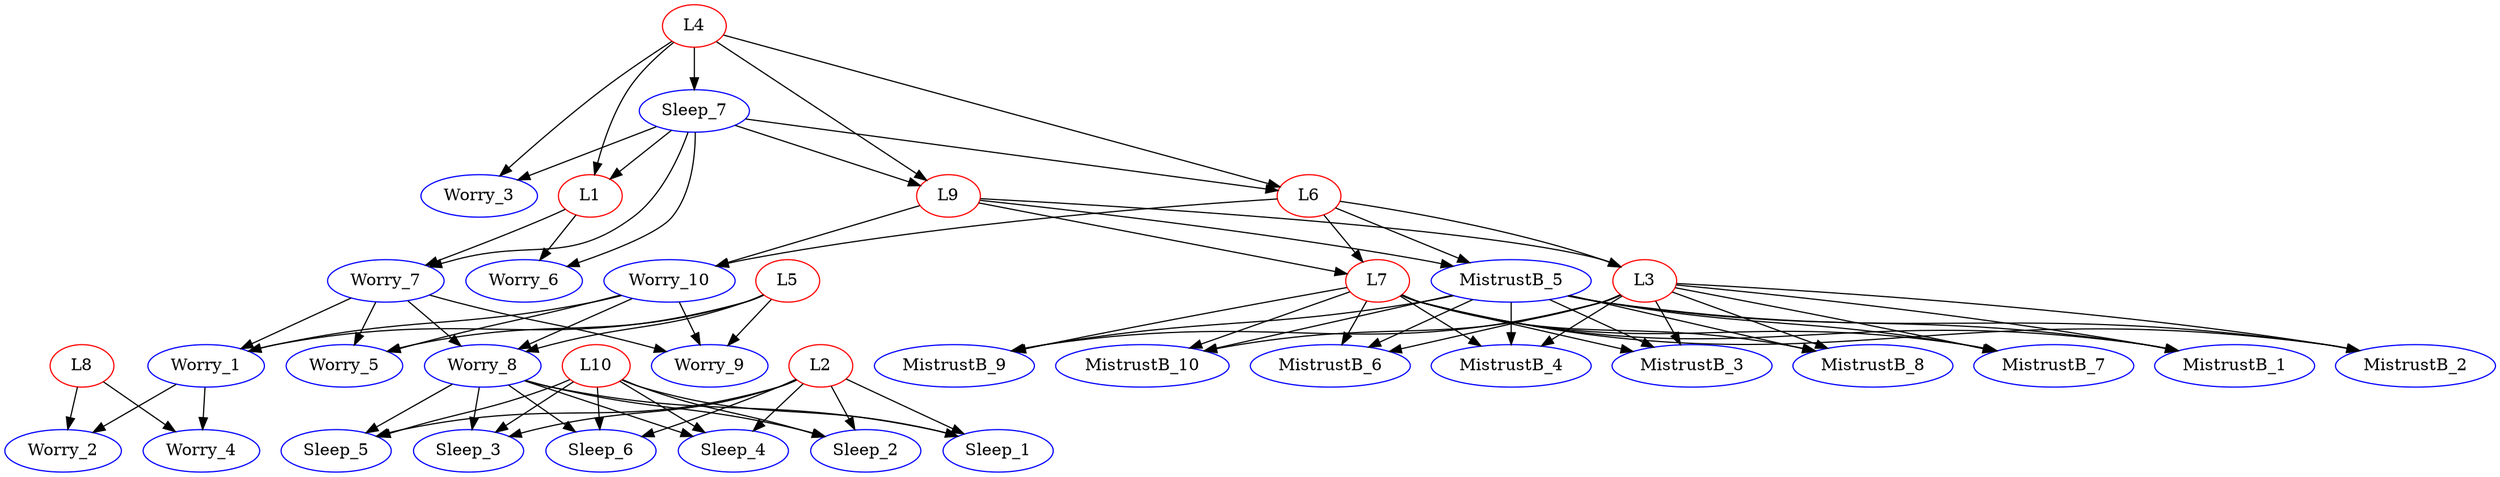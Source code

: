 digraph {
Worry_2 [color = blue]; Sleep_5 [color = blue]; L7 [color = red]; Sleep_3 [color = blue]; L8 [color = red]; MistrustB_5 [color = blue]; Worry_3 [color = blue]; L5 [color = red]; MistrustB_9 [color = blue]; MistrustB_10 [color = blue]; Worry_1 [color = blue]; L9 [color = red]; MistrustB_6 [color = blue]; Worry_4 [color = blue]; MistrustB_4 [color = blue]; MistrustB_3 [color = blue]; Worry_5 [color = blue]; Worry_8 [color = blue]; Worry_9 [color = blue]; L6 [color = red]; L3 [color = red]; L10 [color = red]; Worry_10 [color = blue]; MistrustB_8 [color = blue]; L2 [color = red]; MistrustB_7 [color = blue]; Worry_6 [color = blue]; Sleep_6 [color = blue]; MistrustB_1 [color = blue]; L4 [color = red]; Sleep_4 [color = blue]; Worry_7 [color = blue]; Sleep_2 [color = blue]; Sleep_1 [color = blue]; L1 [color = red]; Sleep_7 [color = blue]; MistrustB_2 [color = blue]; 
subgraph Undirected {
edge [dir=none, color=black]
}

subgraph Directed {
edge [color=black]
L7 -> MistrustB_6
L2 -> Sleep_3
L3 -> MistrustB_2
L8 -> Worry_2
L2 -> Sleep_5
L5 -> Worry_8
L6 -> MistrustB_5
Sleep_7 -> L9
L8 -> Worry_4
L4 -> Worry_3
L9 -> L7
Worry_10 -> Worry_5
L4 -> Sleep_7
L5 -> Worry_1
Worry_1 -> Worry_4
L3 -> MistrustB_6
L10 -> Sleep_6
MistrustB_5 -> MistrustB_9
MistrustB_5 -> MistrustB_4
Sleep_7 -> Worry_7
L2 -> Sleep_6
L9 -> Worry_10
MistrustB_5 -> MistrustB_10
MistrustB_5 -> MistrustB_3
L5 -> Worry_9
Worry_8 -> Sleep_5
MistrustB_5 -> MistrustB_7
L10 -> Sleep_1
L6 -> L7
Worry_7 -> Worry_5
MistrustB_5 -> MistrustB_1
MistrustB_5 -> MistrustB_8
L7 -> MistrustB_10
Sleep_7 -> Worry_3
Worry_8 -> Sleep_4
L10 -> Sleep_2
L2 -> Sleep_1
L4 -> L1
L2 -> Sleep_2
L7 -> MistrustB_1
L3 -> MistrustB_9
L3 -> MistrustB_4
L7 -> MistrustB_8
L6 -> Worry_10
L9 -> L3
Worry_10 -> Worry_8
Worry_8 -> Sleep_3
L3 -> MistrustB_10
L1 -> Worry_6
L1 -> Worry_7
L7 -> MistrustB_9
L7 -> MistrustB_4
Worry_10 -> Worry_1
L3 -> MistrustB_1
L3 -> MistrustB_8
L7 -> MistrustB_3
L4 -> L6
Sleep_7 -> L1
L7 -> MistrustB_7
L5 -> Worry_5
Worry_10 -> Worry_9
Worry_7 -> Worry_8
L6 -> L3
Worry_8 -> Sleep_6
L10 -> Sleep_5
MistrustB_5 -> MistrustB_2
L4 -> L9
L3 -> MistrustB_3
Worry_7 -> Worry_1
L10 -> Sleep_4
L9 -> MistrustB_5
L3 -> MistrustB_7
Worry_1 -> Worry_2
L7 -> MistrustB_2
L2 -> Sleep_4
Worry_8 -> Sleep_1
MistrustB_5 -> MistrustB_6
Sleep_7 -> Worry_6
Worry_7 -> Worry_9
Sleep_7 -> L6
Worry_8 -> Sleep_2
L10 -> Sleep_3
}

}
